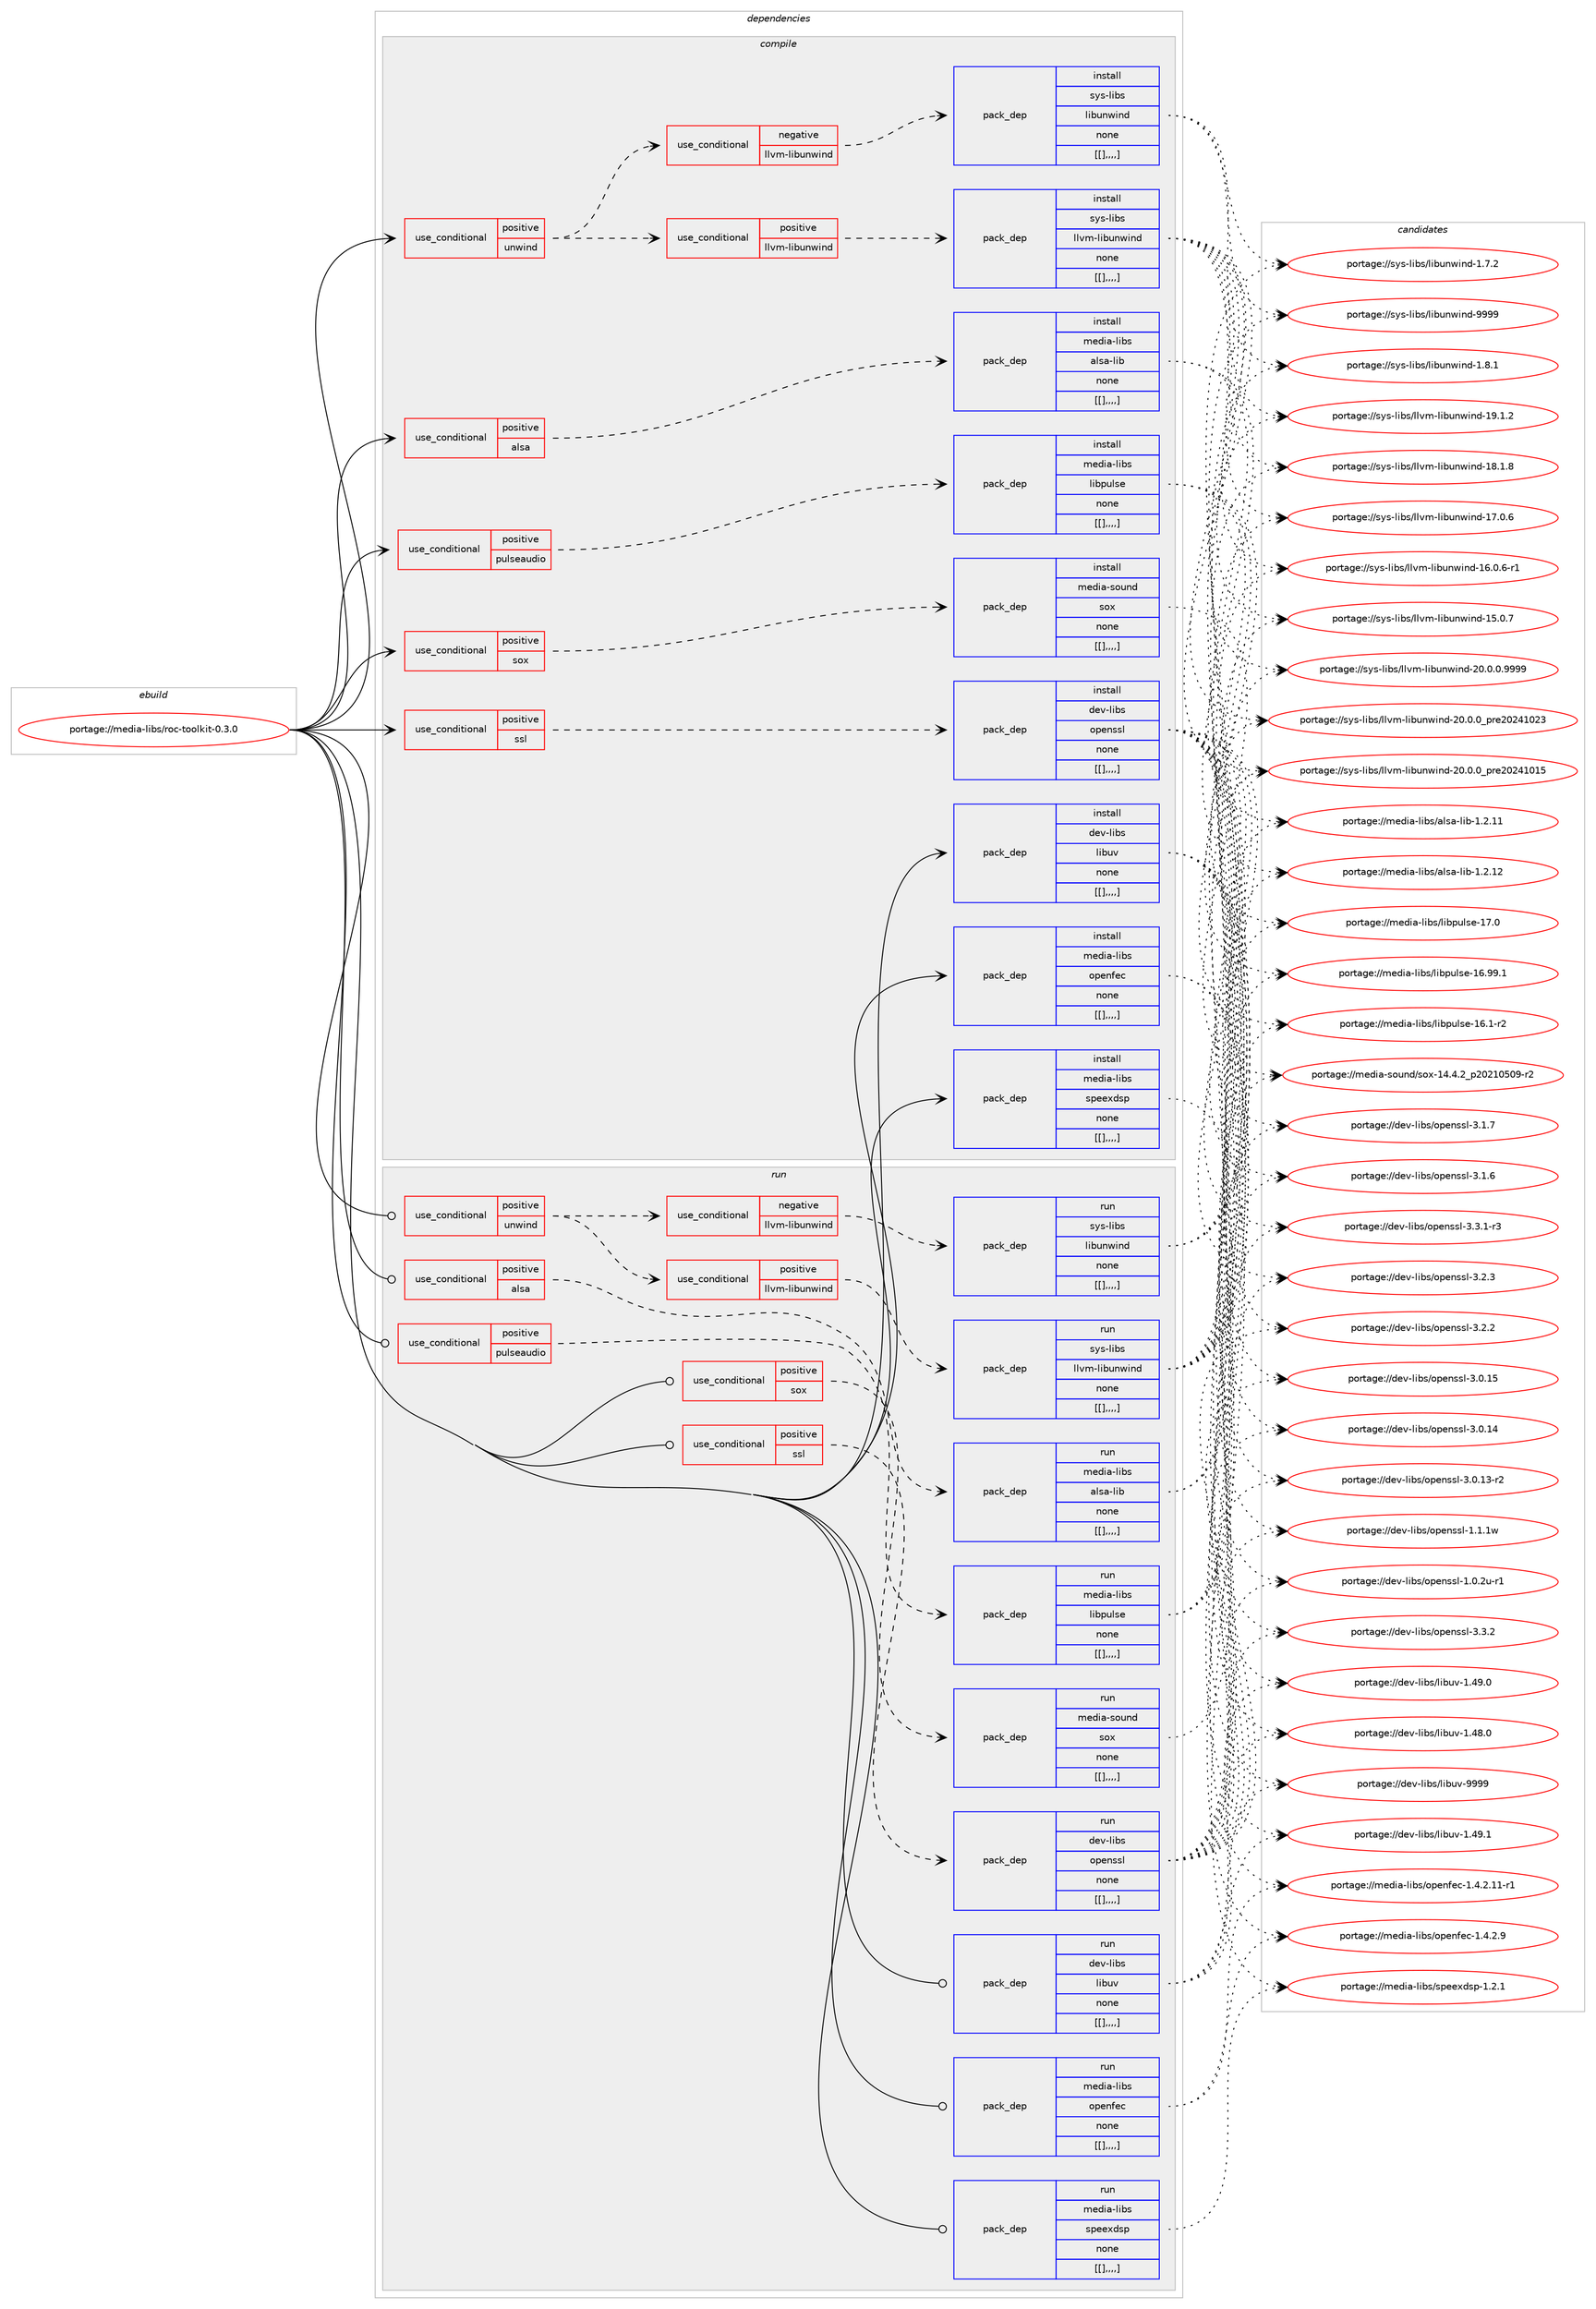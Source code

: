 digraph prolog {

# *************
# Graph options
# *************

newrank=true;
concentrate=true;
compound=true;
graph [rankdir=LR,fontname=Helvetica,fontsize=10,ranksep=1.5];#, ranksep=2.5, nodesep=0.2];
edge  [arrowhead=vee];
node  [fontname=Helvetica,fontsize=10];

# **********
# The ebuild
# **********

subgraph cluster_leftcol {
color=gray;
label=<<i>ebuild</i>>;
id [label="portage://media-libs/roc-toolkit-0.3.0", color=red, width=4, href="../media-libs/roc-toolkit-0.3.0.svg"];
}

# ****************
# The dependencies
# ****************

subgraph cluster_midcol {
color=gray;
label=<<i>dependencies</i>>;
subgraph cluster_compile {
fillcolor="#eeeeee";
style=filled;
label=<<i>compile</i>>;
subgraph cond83030 {
dependency326710 [label=<<TABLE BORDER="0" CELLBORDER="1" CELLSPACING="0" CELLPADDING="4"><TR><TD ROWSPAN="3" CELLPADDING="10">use_conditional</TD></TR><TR><TD>positive</TD></TR><TR><TD>alsa</TD></TR></TABLE>>, shape=none, color=red];
subgraph pack241027 {
dependency326758 [label=<<TABLE BORDER="0" CELLBORDER="1" CELLSPACING="0" CELLPADDING="4" WIDTH="220"><TR><TD ROWSPAN="6" CELLPADDING="30">pack_dep</TD></TR><TR><TD WIDTH="110">install</TD></TR><TR><TD>media-libs</TD></TR><TR><TD>alsa-lib</TD></TR><TR><TD>none</TD></TR><TR><TD>[[],,,,]</TD></TR></TABLE>>, shape=none, color=blue];
}
dependency326710:e -> dependency326758:w [weight=20,style="dashed",arrowhead="vee"];
}
id:e -> dependency326710:w [weight=20,style="solid",arrowhead="vee"];
subgraph cond83089 {
dependency326891 [label=<<TABLE BORDER="0" CELLBORDER="1" CELLSPACING="0" CELLPADDING="4"><TR><TD ROWSPAN="3" CELLPADDING="10">use_conditional</TD></TR><TR><TD>positive</TD></TR><TR><TD>pulseaudio</TD></TR></TABLE>>, shape=none, color=red];
subgraph pack241142 {
dependency326958 [label=<<TABLE BORDER="0" CELLBORDER="1" CELLSPACING="0" CELLPADDING="4" WIDTH="220"><TR><TD ROWSPAN="6" CELLPADDING="30">pack_dep</TD></TR><TR><TD WIDTH="110">install</TD></TR><TR><TD>media-libs</TD></TR><TR><TD>libpulse</TD></TR><TR><TD>none</TD></TR><TR><TD>[[],,,,]</TD></TR></TABLE>>, shape=none, color=blue];
}
dependency326891:e -> dependency326958:w [weight=20,style="dashed",arrowhead="vee"];
}
id:e -> dependency326891:w [weight=20,style="solid",arrowhead="vee"];
subgraph cond83151 {
dependency327004 [label=<<TABLE BORDER="0" CELLBORDER="1" CELLSPACING="0" CELLPADDING="4"><TR><TD ROWSPAN="3" CELLPADDING="10">use_conditional</TD></TR><TR><TD>positive</TD></TR><TR><TD>sox</TD></TR></TABLE>>, shape=none, color=red];
subgraph pack241195 {
dependency327009 [label=<<TABLE BORDER="0" CELLBORDER="1" CELLSPACING="0" CELLPADDING="4" WIDTH="220"><TR><TD ROWSPAN="6" CELLPADDING="30">pack_dep</TD></TR><TR><TD WIDTH="110">install</TD></TR><TR><TD>media-sound</TD></TR><TR><TD>sox</TD></TR><TR><TD>none</TD></TR><TR><TD>[[],,,,]</TD></TR></TABLE>>, shape=none, color=blue];
}
dependency327004:e -> dependency327009:w [weight=20,style="dashed",arrowhead="vee"];
}
id:e -> dependency327004:w [weight=20,style="solid",arrowhead="vee"];
subgraph cond83152 {
dependency327017 [label=<<TABLE BORDER="0" CELLBORDER="1" CELLSPACING="0" CELLPADDING="4"><TR><TD ROWSPAN="3" CELLPADDING="10">use_conditional</TD></TR><TR><TD>positive</TD></TR><TR><TD>ssl</TD></TR></TABLE>>, shape=none, color=red];
subgraph pack241201 {
dependency327041 [label=<<TABLE BORDER="0" CELLBORDER="1" CELLSPACING="0" CELLPADDING="4" WIDTH="220"><TR><TD ROWSPAN="6" CELLPADDING="30">pack_dep</TD></TR><TR><TD WIDTH="110">install</TD></TR><TR><TD>dev-libs</TD></TR><TR><TD>openssl</TD></TR><TR><TD>none</TD></TR><TR><TD>[[],,,,]</TD></TR></TABLE>>, shape=none, color=blue];
}
dependency327017:e -> dependency327041:w [weight=20,style="dashed",arrowhead="vee"];
}
id:e -> dependency327017:w [weight=20,style="solid",arrowhead="vee"];
subgraph cond83172 {
dependency327085 [label=<<TABLE BORDER="0" CELLBORDER="1" CELLSPACING="0" CELLPADDING="4"><TR><TD ROWSPAN="3" CELLPADDING="10">use_conditional</TD></TR><TR><TD>positive</TD></TR><TR><TD>unwind</TD></TR></TABLE>>, shape=none, color=red];
subgraph cond83182 {
dependency327089 [label=<<TABLE BORDER="0" CELLBORDER="1" CELLSPACING="0" CELLPADDING="4"><TR><TD ROWSPAN="3" CELLPADDING="10">use_conditional</TD></TR><TR><TD>positive</TD></TR><TR><TD>llvm-libunwind</TD></TR></TABLE>>, shape=none, color=red];
subgraph pack241276 {
dependency327152 [label=<<TABLE BORDER="0" CELLBORDER="1" CELLSPACING="0" CELLPADDING="4" WIDTH="220"><TR><TD ROWSPAN="6" CELLPADDING="30">pack_dep</TD></TR><TR><TD WIDTH="110">install</TD></TR><TR><TD>sys-libs</TD></TR><TR><TD>llvm-libunwind</TD></TR><TR><TD>none</TD></TR><TR><TD>[[],,,,]</TD></TR></TABLE>>, shape=none, color=blue];
}
dependency327089:e -> dependency327152:w [weight=20,style="dashed",arrowhead="vee"];
}
dependency327085:e -> dependency327089:w [weight=20,style="dashed",arrowhead="vee"];
subgraph cond83225 {
dependency327202 [label=<<TABLE BORDER="0" CELLBORDER="1" CELLSPACING="0" CELLPADDING="4"><TR><TD ROWSPAN="3" CELLPADDING="10">use_conditional</TD></TR><TR><TD>negative</TD></TR><TR><TD>llvm-libunwind</TD></TR></TABLE>>, shape=none, color=red];
subgraph pack241312 {
dependency327226 [label=<<TABLE BORDER="0" CELLBORDER="1" CELLSPACING="0" CELLPADDING="4" WIDTH="220"><TR><TD ROWSPAN="6" CELLPADDING="30">pack_dep</TD></TR><TR><TD WIDTH="110">install</TD></TR><TR><TD>sys-libs</TD></TR><TR><TD>libunwind</TD></TR><TR><TD>none</TD></TR><TR><TD>[[],,,,]</TD></TR></TABLE>>, shape=none, color=blue];
}
dependency327202:e -> dependency327226:w [weight=20,style="dashed",arrowhead="vee"];
}
dependency327085:e -> dependency327202:w [weight=20,style="dashed",arrowhead="vee"];
}
id:e -> dependency327085:w [weight=20,style="solid",arrowhead="vee"];
subgraph pack241328 {
dependency327232 [label=<<TABLE BORDER="0" CELLBORDER="1" CELLSPACING="0" CELLPADDING="4" WIDTH="220"><TR><TD ROWSPAN="6" CELLPADDING="30">pack_dep</TD></TR><TR><TD WIDTH="110">install</TD></TR><TR><TD>dev-libs</TD></TR><TR><TD>libuv</TD></TR><TR><TD>none</TD></TR><TR><TD>[[],,,,]</TD></TR></TABLE>>, shape=none, color=blue];
}
id:e -> dependency327232:w [weight=20,style="solid",arrowhead="vee"];
subgraph pack241330 {
dependency327326 [label=<<TABLE BORDER="0" CELLBORDER="1" CELLSPACING="0" CELLPADDING="4" WIDTH="220"><TR><TD ROWSPAN="6" CELLPADDING="30">pack_dep</TD></TR><TR><TD WIDTH="110">install</TD></TR><TR><TD>media-libs</TD></TR><TR><TD>openfec</TD></TR><TR><TD>none</TD></TR><TR><TD>[[],,,,]</TD></TR></TABLE>>, shape=none, color=blue];
}
id:e -> dependency327326:w [weight=20,style="solid",arrowhead="vee"];
subgraph pack241389 {
dependency327327 [label=<<TABLE BORDER="0" CELLBORDER="1" CELLSPACING="0" CELLPADDING="4" WIDTH="220"><TR><TD ROWSPAN="6" CELLPADDING="30">pack_dep</TD></TR><TR><TD WIDTH="110">install</TD></TR><TR><TD>media-libs</TD></TR><TR><TD>speexdsp</TD></TR><TR><TD>none</TD></TR><TR><TD>[[],,,,]</TD></TR></TABLE>>, shape=none, color=blue];
}
id:e -> dependency327327:w [weight=20,style="solid",arrowhead="vee"];
}
subgraph cluster_compileandrun {
fillcolor="#eeeeee";
style=filled;
label=<<i>compile and run</i>>;
}
subgraph cluster_run {
fillcolor="#eeeeee";
style=filled;
label=<<i>run</i>>;
subgraph cond83282 {
dependency327377 [label=<<TABLE BORDER="0" CELLBORDER="1" CELLSPACING="0" CELLPADDING="4"><TR><TD ROWSPAN="3" CELLPADDING="10">use_conditional</TD></TR><TR><TD>positive</TD></TR><TR><TD>alsa</TD></TR></TABLE>>, shape=none, color=red];
subgraph pack241440 {
dependency327402 [label=<<TABLE BORDER="0" CELLBORDER="1" CELLSPACING="0" CELLPADDING="4" WIDTH="220"><TR><TD ROWSPAN="6" CELLPADDING="30">pack_dep</TD></TR><TR><TD WIDTH="110">run</TD></TR><TR><TD>media-libs</TD></TR><TR><TD>alsa-lib</TD></TR><TR><TD>none</TD></TR><TR><TD>[[],,,,]</TD></TR></TABLE>>, shape=none, color=blue];
}
dependency327377:e -> dependency327402:w [weight=20,style="dashed",arrowhead="vee"];
}
id:e -> dependency327377:w [weight=20,style="solid",arrowhead="odot"];
subgraph cond83310 {
dependency327450 [label=<<TABLE BORDER="0" CELLBORDER="1" CELLSPACING="0" CELLPADDING="4"><TR><TD ROWSPAN="3" CELLPADDING="10">use_conditional</TD></TR><TR><TD>positive</TD></TR><TR><TD>pulseaudio</TD></TR></TABLE>>, shape=none, color=red];
subgraph pack241474 {
dependency327481 [label=<<TABLE BORDER="0" CELLBORDER="1" CELLSPACING="0" CELLPADDING="4" WIDTH="220"><TR><TD ROWSPAN="6" CELLPADDING="30">pack_dep</TD></TR><TR><TD WIDTH="110">run</TD></TR><TR><TD>media-libs</TD></TR><TR><TD>libpulse</TD></TR><TR><TD>none</TD></TR><TR><TD>[[],,,,]</TD></TR></TABLE>>, shape=none, color=blue];
}
dependency327450:e -> dependency327481:w [weight=20,style="dashed",arrowhead="vee"];
}
id:e -> dependency327450:w [weight=20,style="solid",arrowhead="odot"];
subgraph cond83344 {
dependency327533 [label=<<TABLE BORDER="0" CELLBORDER="1" CELLSPACING="0" CELLPADDING="4"><TR><TD ROWSPAN="3" CELLPADDING="10">use_conditional</TD></TR><TR><TD>positive</TD></TR><TR><TD>sox</TD></TR></TABLE>>, shape=none, color=red];
subgraph pack241522 {
dependency327535 [label=<<TABLE BORDER="0" CELLBORDER="1" CELLSPACING="0" CELLPADDING="4" WIDTH="220"><TR><TD ROWSPAN="6" CELLPADDING="30">pack_dep</TD></TR><TR><TD WIDTH="110">run</TD></TR><TR><TD>media-sound</TD></TR><TR><TD>sox</TD></TR><TR><TD>none</TD></TR><TR><TD>[[],,,,]</TD></TR></TABLE>>, shape=none, color=blue];
}
dependency327533:e -> dependency327535:w [weight=20,style="dashed",arrowhead="vee"];
}
id:e -> dependency327533:w [weight=20,style="solid",arrowhead="odot"];
subgraph cond83353 {
dependency327585 [label=<<TABLE BORDER="0" CELLBORDER="1" CELLSPACING="0" CELLPADDING="4"><TR><TD ROWSPAN="3" CELLPADDING="10">use_conditional</TD></TR><TR><TD>positive</TD></TR><TR><TD>ssl</TD></TR></TABLE>>, shape=none, color=red];
subgraph pack241558 {
dependency327605 [label=<<TABLE BORDER="0" CELLBORDER="1" CELLSPACING="0" CELLPADDING="4" WIDTH="220"><TR><TD ROWSPAN="6" CELLPADDING="30">pack_dep</TD></TR><TR><TD WIDTH="110">run</TD></TR><TR><TD>dev-libs</TD></TR><TR><TD>openssl</TD></TR><TR><TD>none</TD></TR><TR><TD>[[],,,,]</TD></TR></TABLE>>, shape=none, color=blue];
}
dependency327585:e -> dependency327605:w [weight=20,style="dashed",arrowhead="vee"];
}
id:e -> dependency327585:w [weight=20,style="solid",arrowhead="odot"];
subgraph cond83367 {
dependency327612 [label=<<TABLE BORDER="0" CELLBORDER="1" CELLSPACING="0" CELLPADDING="4"><TR><TD ROWSPAN="3" CELLPADDING="10">use_conditional</TD></TR><TR><TD>positive</TD></TR><TR><TD>unwind</TD></TR></TABLE>>, shape=none, color=red];
subgraph cond83377 {
dependency327655 [label=<<TABLE BORDER="0" CELLBORDER="1" CELLSPACING="0" CELLPADDING="4"><TR><TD ROWSPAN="3" CELLPADDING="10">use_conditional</TD></TR><TR><TD>positive</TD></TR><TR><TD>llvm-libunwind</TD></TR></TABLE>>, shape=none, color=red];
subgraph pack241629 {
dependency327695 [label=<<TABLE BORDER="0" CELLBORDER="1" CELLSPACING="0" CELLPADDING="4" WIDTH="220"><TR><TD ROWSPAN="6" CELLPADDING="30">pack_dep</TD></TR><TR><TD WIDTH="110">run</TD></TR><TR><TD>sys-libs</TD></TR><TR><TD>llvm-libunwind</TD></TR><TR><TD>none</TD></TR><TR><TD>[[],,,,]</TD></TR></TABLE>>, shape=none, color=blue];
}
dependency327655:e -> dependency327695:w [weight=20,style="dashed",arrowhead="vee"];
}
dependency327612:e -> dependency327655:w [weight=20,style="dashed",arrowhead="vee"];
subgraph cond83399 {
dependency327737 [label=<<TABLE BORDER="0" CELLBORDER="1" CELLSPACING="0" CELLPADDING="4"><TR><TD ROWSPAN="3" CELLPADDING="10">use_conditional</TD></TR><TR><TD>negative</TD></TR><TR><TD>llvm-libunwind</TD></TR></TABLE>>, shape=none, color=red];
subgraph pack241675 {
dependency327795 [label=<<TABLE BORDER="0" CELLBORDER="1" CELLSPACING="0" CELLPADDING="4" WIDTH="220"><TR><TD ROWSPAN="6" CELLPADDING="30">pack_dep</TD></TR><TR><TD WIDTH="110">run</TD></TR><TR><TD>sys-libs</TD></TR><TR><TD>libunwind</TD></TR><TR><TD>none</TD></TR><TR><TD>[[],,,,]</TD></TR></TABLE>>, shape=none, color=blue];
}
dependency327737:e -> dependency327795:w [weight=20,style="dashed",arrowhead="vee"];
}
dependency327612:e -> dependency327737:w [weight=20,style="dashed",arrowhead="vee"];
}
id:e -> dependency327612:w [weight=20,style="solid",arrowhead="odot"];
subgraph pack241700 {
dependency327813 [label=<<TABLE BORDER="0" CELLBORDER="1" CELLSPACING="0" CELLPADDING="4" WIDTH="220"><TR><TD ROWSPAN="6" CELLPADDING="30">pack_dep</TD></TR><TR><TD WIDTH="110">run</TD></TR><TR><TD>dev-libs</TD></TR><TR><TD>libuv</TD></TR><TR><TD>none</TD></TR><TR><TD>[[],,,,]</TD></TR></TABLE>>, shape=none, color=blue];
}
id:e -> dependency327813:w [weight=20,style="solid",arrowhead="odot"];
subgraph pack241705 {
dependency327821 [label=<<TABLE BORDER="0" CELLBORDER="1" CELLSPACING="0" CELLPADDING="4" WIDTH="220"><TR><TD ROWSPAN="6" CELLPADDING="30">pack_dep</TD></TR><TR><TD WIDTH="110">run</TD></TR><TR><TD>media-libs</TD></TR><TR><TD>openfec</TD></TR><TR><TD>none</TD></TR><TR><TD>[[],,,,]</TD></TR></TABLE>>, shape=none, color=blue];
}
id:e -> dependency327821:w [weight=20,style="solid",arrowhead="odot"];
subgraph pack241735 {
dependency327858 [label=<<TABLE BORDER="0" CELLBORDER="1" CELLSPACING="0" CELLPADDING="4" WIDTH="220"><TR><TD ROWSPAN="6" CELLPADDING="30">pack_dep</TD></TR><TR><TD WIDTH="110">run</TD></TR><TR><TD>media-libs</TD></TR><TR><TD>speexdsp</TD></TR><TR><TD>none</TD></TR><TR><TD>[[],,,,]</TD></TR></TABLE>>, shape=none, color=blue];
}
id:e -> dependency327858:w [weight=20,style="solid",arrowhead="odot"];
}
}

# **************
# The candidates
# **************

subgraph cluster_choices {
rank=same;
color=gray;
label=<<i>candidates</i>>;

subgraph choice240738 {
color=black;
nodesep=1;
choice109101100105974510810598115479710811597451081059845494650464950 [label="portage://media-libs/alsa-lib-1.2.12", color=red, width=4,href="../media-libs/alsa-lib-1.2.12.svg"];
choice109101100105974510810598115479710811597451081059845494650464949 [label="portage://media-libs/alsa-lib-1.2.11", color=red, width=4,href="../media-libs/alsa-lib-1.2.11.svg"];
dependency326758:e -> choice109101100105974510810598115479710811597451081059845494650464950:w [style=dotted,weight="100"];
dependency326758:e -> choice109101100105974510810598115479710811597451081059845494650464949:w [style=dotted,weight="100"];
}
subgraph choice240753 {
color=black;
nodesep=1;
choice10910110010597451081059811547108105981121171081151014549554648 [label="portage://media-libs/libpulse-17.0", color=red, width=4,href="../media-libs/libpulse-17.0.svg"];
choice10910110010597451081059811547108105981121171081151014549544657574649 [label="portage://media-libs/libpulse-16.99.1", color=red, width=4,href="../media-libs/libpulse-16.99.1.svg"];
choice109101100105974510810598115471081059811211710811510145495446494511450 [label="portage://media-libs/libpulse-16.1-r2", color=red, width=4,href="../media-libs/libpulse-16.1-r2.svg"];
dependency326958:e -> choice10910110010597451081059811547108105981121171081151014549554648:w [style=dotted,weight="100"];
dependency326958:e -> choice10910110010597451081059811547108105981121171081151014549544657574649:w [style=dotted,weight="100"];
dependency326958:e -> choice109101100105974510810598115471081059811211710811510145495446494511450:w [style=dotted,weight="100"];
}
subgraph choice240757 {
color=black;
nodesep=1;
choice109101100105974511511111711010047115111120454952465246509511250485049485348574511450 [label="portage://media-sound/sox-14.4.2_p20210509-r2", color=red, width=4,href="../media-sound/sox-14.4.2_p20210509-r2.svg"];
dependency327009:e -> choice109101100105974511511111711010047115111120454952465246509511250485049485348574511450:w [style=dotted,weight="100"];
}
subgraph choice240760 {
color=black;
nodesep=1;
choice100101118451081059811547111112101110115115108455146514650 [label="portage://dev-libs/openssl-3.3.2", color=red, width=4,href="../dev-libs/openssl-3.3.2.svg"];
choice1001011184510810598115471111121011101151151084551465146494511451 [label="portage://dev-libs/openssl-3.3.1-r3", color=red, width=4,href="../dev-libs/openssl-3.3.1-r3.svg"];
choice100101118451081059811547111112101110115115108455146504651 [label="portage://dev-libs/openssl-3.2.3", color=red, width=4,href="../dev-libs/openssl-3.2.3.svg"];
choice100101118451081059811547111112101110115115108455146504650 [label="portage://dev-libs/openssl-3.2.2", color=red, width=4,href="../dev-libs/openssl-3.2.2.svg"];
choice100101118451081059811547111112101110115115108455146494655 [label="portage://dev-libs/openssl-3.1.7", color=red, width=4,href="../dev-libs/openssl-3.1.7.svg"];
choice100101118451081059811547111112101110115115108455146494654 [label="portage://dev-libs/openssl-3.1.6", color=red, width=4,href="../dev-libs/openssl-3.1.6.svg"];
choice10010111845108105981154711111210111011511510845514648464953 [label="portage://dev-libs/openssl-3.0.15", color=red, width=4,href="../dev-libs/openssl-3.0.15.svg"];
choice10010111845108105981154711111210111011511510845514648464952 [label="portage://dev-libs/openssl-3.0.14", color=red, width=4,href="../dev-libs/openssl-3.0.14.svg"];
choice100101118451081059811547111112101110115115108455146484649514511450 [label="portage://dev-libs/openssl-3.0.13-r2", color=red, width=4,href="../dev-libs/openssl-3.0.13-r2.svg"];
choice100101118451081059811547111112101110115115108454946494649119 [label="portage://dev-libs/openssl-1.1.1w", color=red, width=4,href="../dev-libs/openssl-1.1.1w.svg"];
choice1001011184510810598115471111121011101151151084549464846501174511449 [label="portage://dev-libs/openssl-1.0.2u-r1", color=red, width=4,href="../dev-libs/openssl-1.0.2u-r1.svg"];
dependency327041:e -> choice100101118451081059811547111112101110115115108455146514650:w [style=dotted,weight="100"];
dependency327041:e -> choice1001011184510810598115471111121011101151151084551465146494511451:w [style=dotted,weight="100"];
dependency327041:e -> choice100101118451081059811547111112101110115115108455146504651:w [style=dotted,weight="100"];
dependency327041:e -> choice100101118451081059811547111112101110115115108455146504650:w [style=dotted,weight="100"];
dependency327041:e -> choice100101118451081059811547111112101110115115108455146494655:w [style=dotted,weight="100"];
dependency327041:e -> choice100101118451081059811547111112101110115115108455146494654:w [style=dotted,weight="100"];
dependency327041:e -> choice10010111845108105981154711111210111011511510845514648464953:w [style=dotted,weight="100"];
dependency327041:e -> choice10010111845108105981154711111210111011511510845514648464952:w [style=dotted,weight="100"];
dependency327041:e -> choice100101118451081059811547111112101110115115108455146484649514511450:w [style=dotted,weight="100"];
dependency327041:e -> choice100101118451081059811547111112101110115115108454946494649119:w [style=dotted,weight="100"];
dependency327041:e -> choice1001011184510810598115471111121011101151151084549464846501174511449:w [style=dotted,weight="100"];
}
subgraph choice240781 {
color=black;
nodesep=1;
choice1151211154510810598115471081081181094510810598117110119105110100455048464846484657575757 [label="portage://sys-libs/llvm-libunwind-20.0.0.9999", color=red, width=4,href="../sys-libs/llvm-libunwind-20.0.0.9999.svg"];
choice115121115451081059811547108108118109451081059811711011910511010045504846484648951121141015048505249485051 [label="portage://sys-libs/llvm-libunwind-20.0.0_pre20241023", color=red, width=4,href="../sys-libs/llvm-libunwind-20.0.0_pre20241023.svg"];
choice115121115451081059811547108108118109451081059811711011910511010045504846484648951121141015048505249484953 [label="portage://sys-libs/llvm-libunwind-20.0.0_pre20241015", color=red, width=4,href="../sys-libs/llvm-libunwind-20.0.0_pre20241015.svg"];
choice115121115451081059811547108108118109451081059811711011910511010045495746494650 [label="portage://sys-libs/llvm-libunwind-19.1.2", color=red, width=4,href="../sys-libs/llvm-libunwind-19.1.2.svg"];
choice115121115451081059811547108108118109451081059811711011910511010045495646494656 [label="portage://sys-libs/llvm-libunwind-18.1.8", color=red, width=4,href="../sys-libs/llvm-libunwind-18.1.8.svg"];
choice115121115451081059811547108108118109451081059811711011910511010045495546484654 [label="portage://sys-libs/llvm-libunwind-17.0.6", color=red, width=4,href="../sys-libs/llvm-libunwind-17.0.6.svg"];
choice1151211154510810598115471081081181094510810598117110119105110100454954464846544511449 [label="portage://sys-libs/llvm-libunwind-16.0.6-r1", color=red, width=4,href="../sys-libs/llvm-libunwind-16.0.6-r1.svg"];
choice115121115451081059811547108108118109451081059811711011910511010045495346484655 [label="portage://sys-libs/llvm-libunwind-15.0.7", color=red, width=4,href="../sys-libs/llvm-libunwind-15.0.7.svg"];
dependency327152:e -> choice1151211154510810598115471081081181094510810598117110119105110100455048464846484657575757:w [style=dotted,weight="100"];
dependency327152:e -> choice115121115451081059811547108108118109451081059811711011910511010045504846484648951121141015048505249485051:w [style=dotted,weight="100"];
dependency327152:e -> choice115121115451081059811547108108118109451081059811711011910511010045504846484648951121141015048505249484953:w [style=dotted,weight="100"];
dependency327152:e -> choice115121115451081059811547108108118109451081059811711011910511010045495746494650:w [style=dotted,weight="100"];
dependency327152:e -> choice115121115451081059811547108108118109451081059811711011910511010045495646494656:w [style=dotted,weight="100"];
dependency327152:e -> choice115121115451081059811547108108118109451081059811711011910511010045495546484654:w [style=dotted,weight="100"];
dependency327152:e -> choice1151211154510810598115471081081181094510810598117110119105110100454954464846544511449:w [style=dotted,weight="100"];
dependency327152:e -> choice115121115451081059811547108108118109451081059811711011910511010045495346484655:w [style=dotted,weight="100"];
}
subgraph choice240815 {
color=black;
nodesep=1;
choice115121115451081059811547108105981171101191051101004557575757 [label="portage://sys-libs/libunwind-9999", color=red, width=4,href="../sys-libs/libunwind-9999.svg"];
choice11512111545108105981154710810598117110119105110100454946564649 [label="portage://sys-libs/libunwind-1.8.1", color=red, width=4,href="../sys-libs/libunwind-1.8.1.svg"];
choice11512111545108105981154710810598117110119105110100454946554650 [label="portage://sys-libs/libunwind-1.7.2", color=red, width=4,href="../sys-libs/libunwind-1.7.2.svg"];
dependency327226:e -> choice115121115451081059811547108105981171101191051101004557575757:w [style=dotted,weight="100"];
dependency327226:e -> choice11512111545108105981154710810598117110119105110100454946564649:w [style=dotted,weight="100"];
dependency327226:e -> choice11512111545108105981154710810598117110119105110100454946554650:w [style=dotted,weight="100"];
}
subgraph choice240822 {
color=black;
nodesep=1;
choice100101118451081059811547108105981171184557575757 [label="portage://dev-libs/libuv-9999", color=red, width=4,href="../dev-libs/libuv-9999.svg"];
choice1001011184510810598115471081059811711845494652574649 [label="portage://dev-libs/libuv-1.49.1", color=red, width=4,href="../dev-libs/libuv-1.49.1.svg"];
choice1001011184510810598115471081059811711845494652574648 [label="portage://dev-libs/libuv-1.49.0", color=red, width=4,href="../dev-libs/libuv-1.49.0.svg"];
choice1001011184510810598115471081059811711845494652564648 [label="portage://dev-libs/libuv-1.48.0", color=red, width=4,href="../dev-libs/libuv-1.48.0.svg"];
dependency327232:e -> choice100101118451081059811547108105981171184557575757:w [style=dotted,weight="100"];
dependency327232:e -> choice1001011184510810598115471081059811711845494652574649:w [style=dotted,weight="100"];
dependency327232:e -> choice1001011184510810598115471081059811711845494652574648:w [style=dotted,weight="100"];
dependency327232:e -> choice1001011184510810598115471081059811711845494652564648:w [style=dotted,weight="100"];
}
subgraph choice240826 {
color=black;
nodesep=1;
choice10910110010597451081059811547111112101110102101994549465246504649494511449 [label="portage://media-libs/openfec-1.4.2.11-r1", color=red, width=4,href="../media-libs/openfec-1.4.2.11-r1.svg"];
choice10910110010597451081059811547111112101110102101994549465246504657 [label="portage://media-libs/openfec-1.4.2.9", color=red, width=4,href="../media-libs/openfec-1.4.2.9.svg"];
dependency327326:e -> choice10910110010597451081059811547111112101110102101994549465246504649494511449:w [style=dotted,weight="100"];
dependency327326:e -> choice10910110010597451081059811547111112101110102101994549465246504657:w [style=dotted,weight="100"];
}
subgraph choice240858 {
color=black;
nodesep=1;
choice10910110010597451081059811547115112101101120100115112454946504649 [label="portage://media-libs/speexdsp-1.2.1", color=red, width=4,href="../media-libs/speexdsp-1.2.1.svg"];
dependency327327:e -> choice10910110010597451081059811547115112101101120100115112454946504649:w [style=dotted,weight="100"];
}
subgraph choice240861 {
color=black;
nodesep=1;
choice109101100105974510810598115479710811597451081059845494650464950 [label="portage://media-libs/alsa-lib-1.2.12", color=red, width=4,href="../media-libs/alsa-lib-1.2.12.svg"];
choice109101100105974510810598115479710811597451081059845494650464949 [label="portage://media-libs/alsa-lib-1.2.11", color=red, width=4,href="../media-libs/alsa-lib-1.2.11.svg"];
dependency327402:e -> choice109101100105974510810598115479710811597451081059845494650464950:w [style=dotted,weight="100"];
dependency327402:e -> choice109101100105974510810598115479710811597451081059845494650464949:w [style=dotted,weight="100"];
}
subgraph choice240891 {
color=black;
nodesep=1;
choice10910110010597451081059811547108105981121171081151014549554648 [label="portage://media-libs/libpulse-17.0", color=red, width=4,href="../media-libs/libpulse-17.0.svg"];
choice10910110010597451081059811547108105981121171081151014549544657574649 [label="portage://media-libs/libpulse-16.99.1", color=red, width=4,href="../media-libs/libpulse-16.99.1.svg"];
choice109101100105974510810598115471081059811211710811510145495446494511450 [label="portage://media-libs/libpulse-16.1-r2", color=red, width=4,href="../media-libs/libpulse-16.1-r2.svg"];
dependency327481:e -> choice10910110010597451081059811547108105981121171081151014549554648:w [style=dotted,weight="100"];
dependency327481:e -> choice10910110010597451081059811547108105981121171081151014549544657574649:w [style=dotted,weight="100"];
dependency327481:e -> choice109101100105974510810598115471081059811211710811510145495446494511450:w [style=dotted,weight="100"];
}
subgraph choice240893 {
color=black;
nodesep=1;
choice109101100105974511511111711010047115111120454952465246509511250485049485348574511450 [label="portage://media-sound/sox-14.4.2_p20210509-r2", color=red, width=4,href="../media-sound/sox-14.4.2_p20210509-r2.svg"];
dependency327535:e -> choice109101100105974511511111711010047115111120454952465246509511250485049485348574511450:w [style=dotted,weight="100"];
}
subgraph choice240927 {
color=black;
nodesep=1;
choice100101118451081059811547111112101110115115108455146514650 [label="portage://dev-libs/openssl-3.3.2", color=red, width=4,href="../dev-libs/openssl-3.3.2.svg"];
choice1001011184510810598115471111121011101151151084551465146494511451 [label="portage://dev-libs/openssl-3.3.1-r3", color=red, width=4,href="../dev-libs/openssl-3.3.1-r3.svg"];
choice100101118451081059811547111112101110115115108455146504651 [label="portage://dev-libs/openssl-3.2.3", color=red, width=4,href="../dev-libs/openssl-3.2.3.svg"];
choice100101118451081059811547111112101110115115108455146504650 [label="portage://dev-libs/openssl-3.2.2", color=red, width=4,href="../dev-libs/openssl-3.2.2.svg"];
choice100101118451081059811547111112101110115115108455146494655 [label="portage://dev-libs/openssl-3.1.7", color=red, width=4,href="../dev-libs/openssl-3.1.7.svg"];
choice100101118451081059811547111112101110115115108455146494654 [label="portage://dev-libs/openssl-3.1.6", color=red, width=4,href="../dev-libs/openssl-3.1.6.svg"];
choice10010111845108105981154711111210111011511510845514648464953 [label="portage://dev-libs/openssl-3.0.15", color=red, width=4,href="../dev-libs/openssl-3.0.15.svg"];
choice10010111845108105981154711111210111011511510845514648464952 [label="portage://dev-libs/openssl-3.0.14", color=red, width=4,href="../dev-libs/openssl-3.0.14.svg"];
choice100101118451081059811547111112101110115115108455146484649514511450 [label="portage://dev-libs/openssl-3.0.13-r2", color=red, width=4,href="../dev-libs/openssl-3.0.13-r2.svg"];
choice100101118451081059811547111112101110115115108454946494649119 [label="portage://dev-libs/openssl-1.1.1w", color=red, width=4,href="../dev-libs/openssl-1.1.1w.svg"];
choice1001011184510810598115471111121011101151151084549464846501174511449 [label="portage://dev-libs/openssl-1.0.2u-r1", color=red, width=4,href="../dev-libs/openssl-1.0.2u-r1.svg"];
dependency327605:e -> choice100101118451081059811547111112101110115115108455146514650:w [style=dotted,weight="100"];
dependency327605:e -> choice1001011184510810598115471111121011101151151084551465146494511451:w [style=dotted,weight="100"];
dependency327605:e -> choice100101118451081059811547111112101110115115108455146504651:w [style=dotted,weight="100"];
dependency327605:e -> choice100101118451081059811547111112101110115115108455146504650:w [style=dotted,weight="100"];
dependency327605:e -> choice100101118451081059811547111112101110115115108455146494655:w [style=dotted,weight="100"];
dependency327605:e -> choice100101118451081059811547111112101110115115108455146494654:w [style=dotted,weight="100"];
dependency327605:e -> choice10010111845108105981154711111210111011511510845514648464953:w [style=dotted,weight="100"];
dependency327605:e -> choice10010111845108105981154711111210111011511510845514648464952:w [style=dotted,weight="100"];
dependency327605:e -> choice100101118451081059811547111112101110115115108455146484649514511450:w [style=dotted,weight="100"];
dependency327605:e -> choice100101118451081059811547111112101110115115108454946494649119:w [style=dotted,weight="100"];
dependency327605:e -> choice1001011184510810598115471111121011101151151084549464846501174511449:w [style=dotted,weight="100"];
}
subgraph choice240972 {
color=black;
nodesep=1;
choice1151211154510810598115471081081181094510810598117110119105110100455048464846484657575757 [label="portage://sys-libs/llvm-libunwind-20.0.0.9999", color=red, width=4,href="../sys-libs/llvm-libunwind-20.0.0.9999.svg"];
choice115121115451081059811547108108118109451081059811711011910511010045504846484648951121141015048505249485051 [label="portage://sys-libs/llvm-libunwind-20.0.0_pre20241023", color=red, width=4,href="../sys-libs/llvm-libunwind-20.0.0_pre20241023.svg"];
choice115121115451081059811547108108118109451081059811711011910511010045504846484648951121141015048505249484953 [label="portage://sys-libs/llvm-libunwind-20.0.0_pre20241015", color=red, width=4,href="../sys-libs/llvm-libunwind-20.0.0_pre20241015.svg"];
choice115121115451081059811547108108118109451081059811711011910511010045495746494650 [label="portage://sys-libs/llvm-libunwind-19.1.2", color=red, width=4,href="../sys-libs/llvm-libunwind-19.1.2.svg"];
choice115121115451081059811547108108118109451081059811711011910511010045495646494656 [label="portage://sys-libs/llvm-libunwind-18.1.8", color=red, width=4,href="../sys-libs/llvm-libunwind-18.1.8.svg"];
choice115121115451081059811547108108118109451081059811711011910511010045495546484654 [label="portage://sys-libs/llvm-libunwind-17.0.6", color=red, width=4,href="../sys-libs/llvm-libunwind-17.0.6.svg"];
choice1151211154510810598115471081081181094510810598117110119105110100454954464846544511449 [label="portage://sys-libs/llvm-libunwind-16.0.6-r1", color=red, width=4,href="../sys-libs/llvm-libunwind-16.0.6-r1.svg"];
choice115121115451081059811547108108118109451081059811711011910511010045495346484655 [label="portage://sys-libs/llvm-libunwind-15.0.7", color=red, width=4,href="../sys-libs/llvm-libunwind-15.0.7.svg"];
dependency327695:e -> choice1151211154510810598115471081081181094510810598117110119105110100455048464846484657575757:w [style=dotted,weight="100"];
dependency327695:e -> choice115121115451081059811547108108118109451081059811711011910511010045504846484648951121141015048505249485051:w [style=dotted,weight="100"];
dependency327695:e -> choice115121115451081059811547108108118109451081059811711011910511010045504846484648951121141015048505249484953:w [style=dotted,weight="100"];
dependency327695:e -> choice115121115451081059811547108108118109451081059811711011910511010045495746494650:w [style=dotted,weight="100"];
dependency327695:e -> choice115121115451081059811547108108118109451081059811711011910511010045495646494656:w [style=dotted,weight="100"];
dependency327695:e -> choice115121115451081059811547108108118109451081059811711011910511010045495546484654:w [style=dotted,weight="100"];
dependency327695:e -> choice1151211154510810598115471081081181094510810598117110119105110100454954464846544511449:w [style=dotted,weight="100"];
dependency327695:e -> choice115121115451081059811547108108118109451081059811711011910511010045495346484655:w [style=dotted,weight="100"];
}
subgraph choice241011 {
color=black;
nodesep=1;
choice115121115451081059811547108105981171101191051101004557575757 [label="portage://sys-libs/libunwind-9999", color=red, width=4,href="../sys-libs/libunwind-9999.svg"];
choice11512111545108105981154710810598117110119105110100454946564649 [label="portage://sys-libs/libunwind-1.8.1", color=red, width=4,href="../sys-libs/libunwind-1.8.1.svg"];
choice11512111545108105981154710810598117110119105110100454946554650 [label="portage://sys-libs/libunwind-1.7.2", color=red, width=4,href="../sys-libs/libunwind-1.7.2.svg"];
dependency327795:e -> choice115121115451081059811547108105981171101191051101004557575757:w [style=dotted,weight="100"];
dependency327795:e -> choice11512111545108105981154710810598117110119105110100454946564649:w [style=dotted,weight="100"];
dependency327795:e -> choice11512111545108105981154710810598117110119105110100454946554650:w [style=dotted,weight="100"];
}
subgraph choice241015 {
color=black;
nodesep=1;
choice100101118451081059811547108105981171184557575757 [label="portage://dev-libs/libuv-9999", color=red, width=4,href="../dev-libs/libuv-9999.svg"];
choice1001011184510810598115471081059811711845494652574649 [label="portage://dev-libs/libuv-1.49.1", color=red, width=4,href="../dev-libs/libuv-1.49.1.svg"];
choice1001011184510810598115471081059811711845494652574648 [label="portage://dev-libs/libuv-1.49.0", color=red, width=4,href="../dev-libs/libuv-1.49.0.svg"];
choice1001011184510810598115471081059811711845494652564648 [label="portage://dev-libs/libuv-1.48.0", color=red, width=4,href="../dev-libs/libuv-1.48.0.svg"];
dependency327813:e -> choice100101118451081059811547108105981171184557575757:w [style=dotted,weight="100"];
dependency327813:e -> choice1001011184510810598115471081059811711845494652574649:w [style=dotted,weight="100"];
dependency327813:e -> choice1001011184510810598115471081059811711845494652574648:w [style=dotted,weight="100"];
dependency327813:e -> choice1001011184510810598115471081059811711845494652564648:w [style=dotted,weight="100"];
}
subgraph choice241041 {
color=black;
nodesep=1;
choice10910110010597451081059811547111112101110102101994549465246504649494511449 [label="portage://media-libs/openfec-1.4.2.11-r1", color=red, width=4,href="../media-libs/openfec-1.4.2.11-r1.svg"];
choice10910110010597451081059811547111112101110102101994549465246504657 [label="portage://media-libs/openfec-1.4.2.9", color=red, width=4,href="../media-libs/openfec-1.4.2.9.svg"];
dependency327821:e -> choice10910110010597451081059811547111112101110102101994549465246504649494511449:w [style=dotted,weight="100"];
dependency327821:e -> choice10910110010597451081059811547111112101110102101994549465246504657:w [style=dotted,weight="100"];
}
subgraph choice241047 {
color=black;
nodesep=1;
choice10910110010597451081059811547115112101101120100115112454946504649 [label="portage://media-libs/speexdsp-1.2.1", color=red, width=4,href="../media-libs/speexdsp-1.2.1.svg"];
dependency327858:e -> choice10910110010597451081059811547115112101101120100115112454946504649:w [style=dotted,weight="100"];
}
}

}
